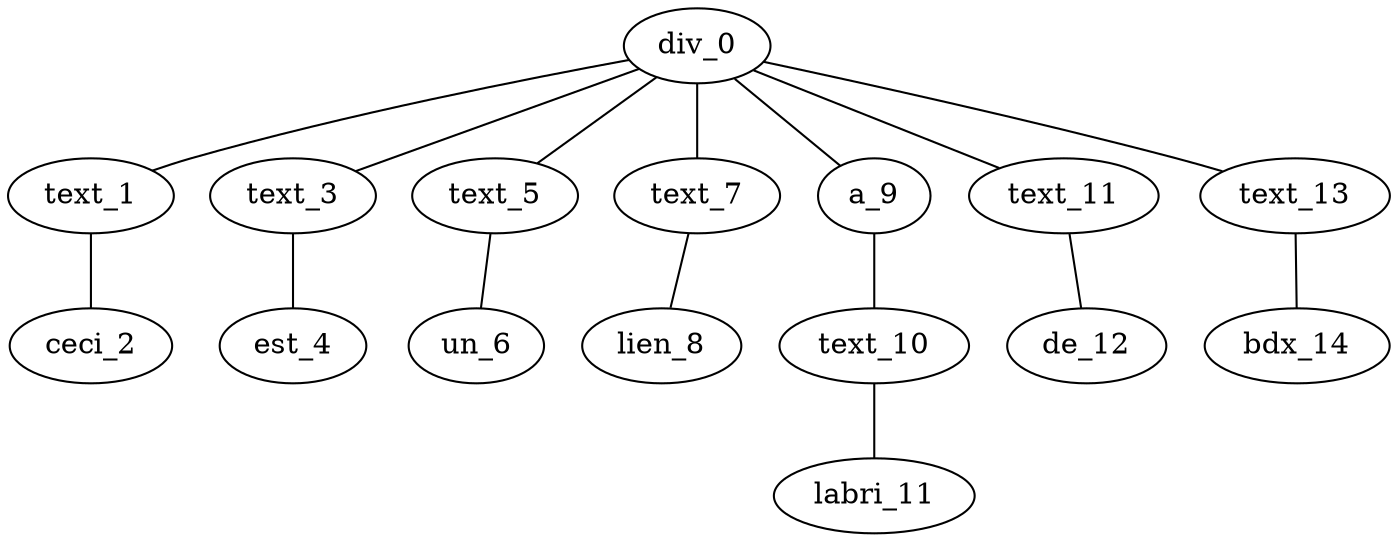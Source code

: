     

graph{
text_1 -- ceci_2
div_0 -- text_1
text_3 -- est_4
div_0 -- text_3
text_5 -- un_6
div_0 -- text_5
text_7 -- lien_8
div_0 -- text_7
text_10 -- labri_11
a_9 -- text_10
div_0 -- a_9
text_11 -- de_12
div_0 -- text_11
text_13 -- bdx_14
div_0 -- text_13
}
